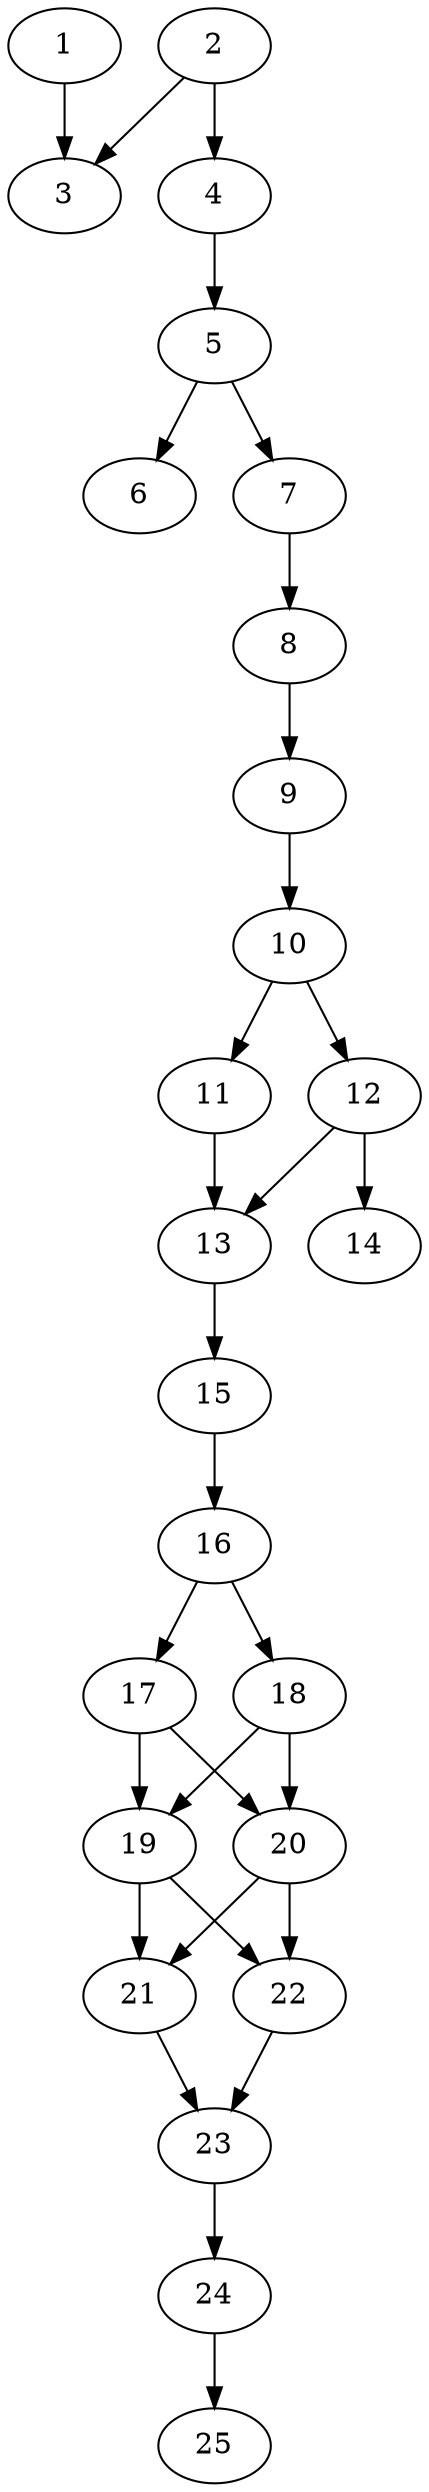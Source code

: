 // DAG automatically generated by daggen at Thu Oct  3 14:00:40 2019
// ./daggen --dot -n 25 --ccr 0.3 --fat 0.3 --regular 0.5 --density 0.9 --mindata 5242880 --maxdata 52428800 
digraph G {
  1 [size="78336000", alpha="0.13", expect_size="23500800"] 
  1 -> 3 [size ="23500800"]
  2 [size="127969280", alpha="0.20", expect_size="38390784"] 
  2 -> 3 [size ="38390784"]
  2 -> 4 [size ="38390784"]
  3 [size="148787200", alpha="0.03", expect_size="44636160"] 
  4 [size="174588587", alpha="0.19", expect_size="52376576"] 
  4 -> 5 [size ="52376576"]
  5 [size="82401280", alpha="0.15", expect_size="24720384"] 
  5 -> 6 [size ="24720384"]
  5 -> 7 [size ="24720384"]
  6 [size="36229120", alpha="0.12", expect_size="10868736"] 
  7 [size="99201707", alpha="0.01", expect_size="29760512"] 
  7 -> 8 [size ="29760512"]
  8 [size="25296213", alpha="0.08", expect_size="7588864"] 
  8 -> 9 [size ="7588864"]
  9 [size="84360533", alpha="0.04", expect_size="25308160"] 
  9 -> 10 [size ="25308160"]
  10 [size="165044907", alpha="0.12", expect_size="49513472"] 
  10 -> 11 [size ="49513472"]
  10 -> 12 [size ="49513472"]
  11 [size="139451733", alpha="0.02", expect_size="41835520"] 
  11 -> 13 [size ="41835520"]
  12 [size="85695147", alpha="0.07", expect_size="25708544"] 
  12 -> 13 [size ="25708544"]
  12 -> 14 [size ="25708544"]
  13 [size="83937280", alpha="0.19", expect_size="25181184"] 
  13 -> 15 [size ="25181184"]
  14 [size="109602133", alpha="0.04", expect_size="32880640"] 
  15 [size="99314347", alpha="0.19", expect_size="29794304"] 
  15 -> 16 [size ="29794304"]
  16 [size="62122667", alpha="0.02", expect_size="18636800"] 
  16 -> 17 [size ="18636800"]
  16 -> 18 [size ="18636800"]
  17 [size="157716480", alpha="0.09", expect_size="47314944"] 
  17 -> 19 [size ="47314944"]
  17 -> 20 [size ="47314944"]
  18 [size="163908267", alpha="0.07", expect_size="49172480"] 
  18 -> 19 [size ="49172480"]
  18 -> 20 [size ="49172480"]
  19 [size="68065280", alpha="0.03", expect_size="20419584"] 
  19 -> 21 [size ="20419584"]
  19 -> 22 [size ="20419584"]
  20 [size="97266347", alpha="0.00", expect_size="29179904"] 
  20 -> 21 [size ="29179904"]
  20 -> 22 [size ="29179904"]
  21 [size="31429973", alpha="0.05", expect_size="9428992"] 
  21 -> 23 [size ="9428992"]
  22 [size="49807360", alpha="0.04", expect_size="14942208"] 
  22 -> 23 [size ="14942208"]
  23 [size="102495573", alpha="0.20", expect_size="30748672"] 
  23 -> 24 [size ="30748672"]
  24 [size="95109120", alpha="0.15", expect_size="28532736"] 
  24 -> 25 [size ="28532736"]
  25 [size="127351467", alpha="0.19", expect_size="38205440"] 
}
